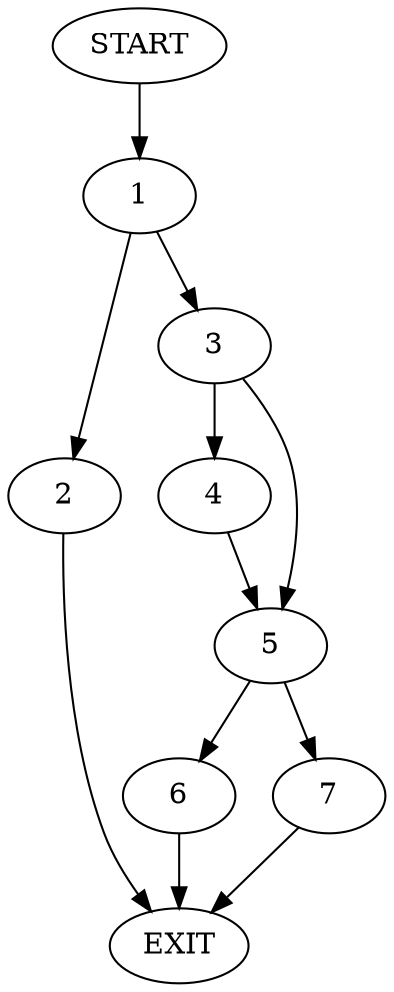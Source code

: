 digraph {
0 [label="START"]
8 [label="EXIT"]
0 -> 1
1 -> 2
1 -> 3
2 -> 8
3 -> 4
3 -> 5
4 -> 5
5 -> 6
5 -> 7
7 -> 8
6 -> 8
}
